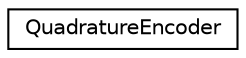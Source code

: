 digraph "Graphical Class Hierarchy"
{
  edge [fontname="Helvetica",fontsize="10",labelfontname="Helvetica",labelfontsize="10"];
  node [fontname="Helvetica",fontsize="10",shape=record];
  rankdir="LR";
  Node1 [label="QuadratureEncoder",height=0.2,width=0.4,color="black", fillcolor="white", style="filled",URL="$classQuadratureEncoder.html",tooltip="This object stores encoder ticks in a signed 4 byte int sized variable. "];
}

